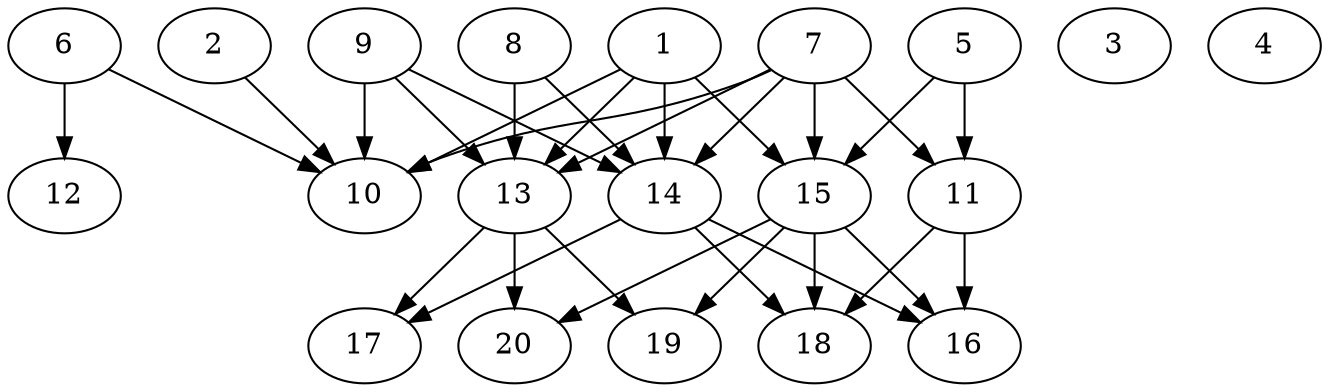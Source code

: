 // DAG automatically generated by daggen at Tue Jul 23 14:25:45 2019
// ./daggen --dot -n 20 --ccr 0.4 --fat 0.7 --regular 0.5 --density 0.6 --mindata 5242880 --maxdata 52428800 
digraph G {
  1 [size="104486400", alpha="0.11", expect_size="41794560"] 
  1 -> 10 [size ="41794560"]
  1 -> 13 [size ="41794560"]
  1 -> 14 [size ="41794560"]
  1 -> 15 [size ="41794560"]
  2 [size="25379840", alpha="0.18", expect_size="10151936"] 
  2 -> 10 [size ="10151936"]
  3 [size="72785920", alpha="0.00", expect_size="29114368"] 
  4 [size="38266880", alpha="0.18", expect_size="15306752"] 
  5 [size="127521280", alpha="0.20", expect_size="51008512"] 
  5 -> 11 [size ="51008512"]
  5 -> 15 [size ="51008512"]
  6 [size="118753280", alpha="0.07", expect_size="47501312"] 
  6 -> 10 [size ="47501312"]
  6 -> 12 [size ="47501312"]
  7 [size="86712320", alpha="0.09", expect_size="34684928"] 
  7 -> 10 [size ="34684928"]
  7 -> 11 [size ="34684928"]
  7 -> 13 [size ="34684928"]
  7 -> 14 [size ="34684928"]
  7 -> 15 [size ="34684928"]
  8 [size="48181760", alpha="0.15", expect_size="19272704"] 
  8 -> 13 [size ="19272704"]
  8 -> 14 [size ="19272704"]
  9 [size="76666880", alpha="0.05", expect_size="30666752"] 
  9 -> 10 [size ="30666752"]
  9 -> 13 [size ="30666752"]
  9 -> 14 [size ="30666752"]
  10 [size="98677760", alpha="0.12", expect_size="39471104"] 
  11 [size="58626560", alpha="0.16", expect_size="23450624"] 
  11 -> 16 [size ="23450624"]
  11 -> 18 [size ="23450624"]
  12 [size="120696320", alpha="0.03", expect_size="48278528"] 
  13 [size="110824960", alpha="0.16", expect_size="44329984"] 
  13 -> 17 [size ="44329984"]
  13 -> 19 [size ="44329984"]
  13 -> 20 [size ="44329984"]
  14 [size="112540160", alpha="0.16", expect_size="45016064"] 
  14 -> 16 [size ="45016064"]
  14 -> 17 [size ="45016064"]
  14 -> 18 [size ="45016064"]
  15 [size="102456320", alpha="0.01", expect_size="40982528"] 
  15 -> 16 [size ="40982528"]
  15 -> 18 [size ="40982528"]
  15 -> 19 [size ="40982528"]
  15 -> 20 [size ="40982528"]
  16 [size="101844480", alpha="0.10", expect_size="40737792"] 
  17 [size="26790400", alpha="0.07", expect_size="10716160"] 
  18 [size="80220160", alpha="0.10", expect_size="32088064"] 
  19 [size="50475520", alpha="0.15", expect_size="20190208"] 
  20 [size="79767040", alpha="0.12", expect_size="31906816"] 
}
